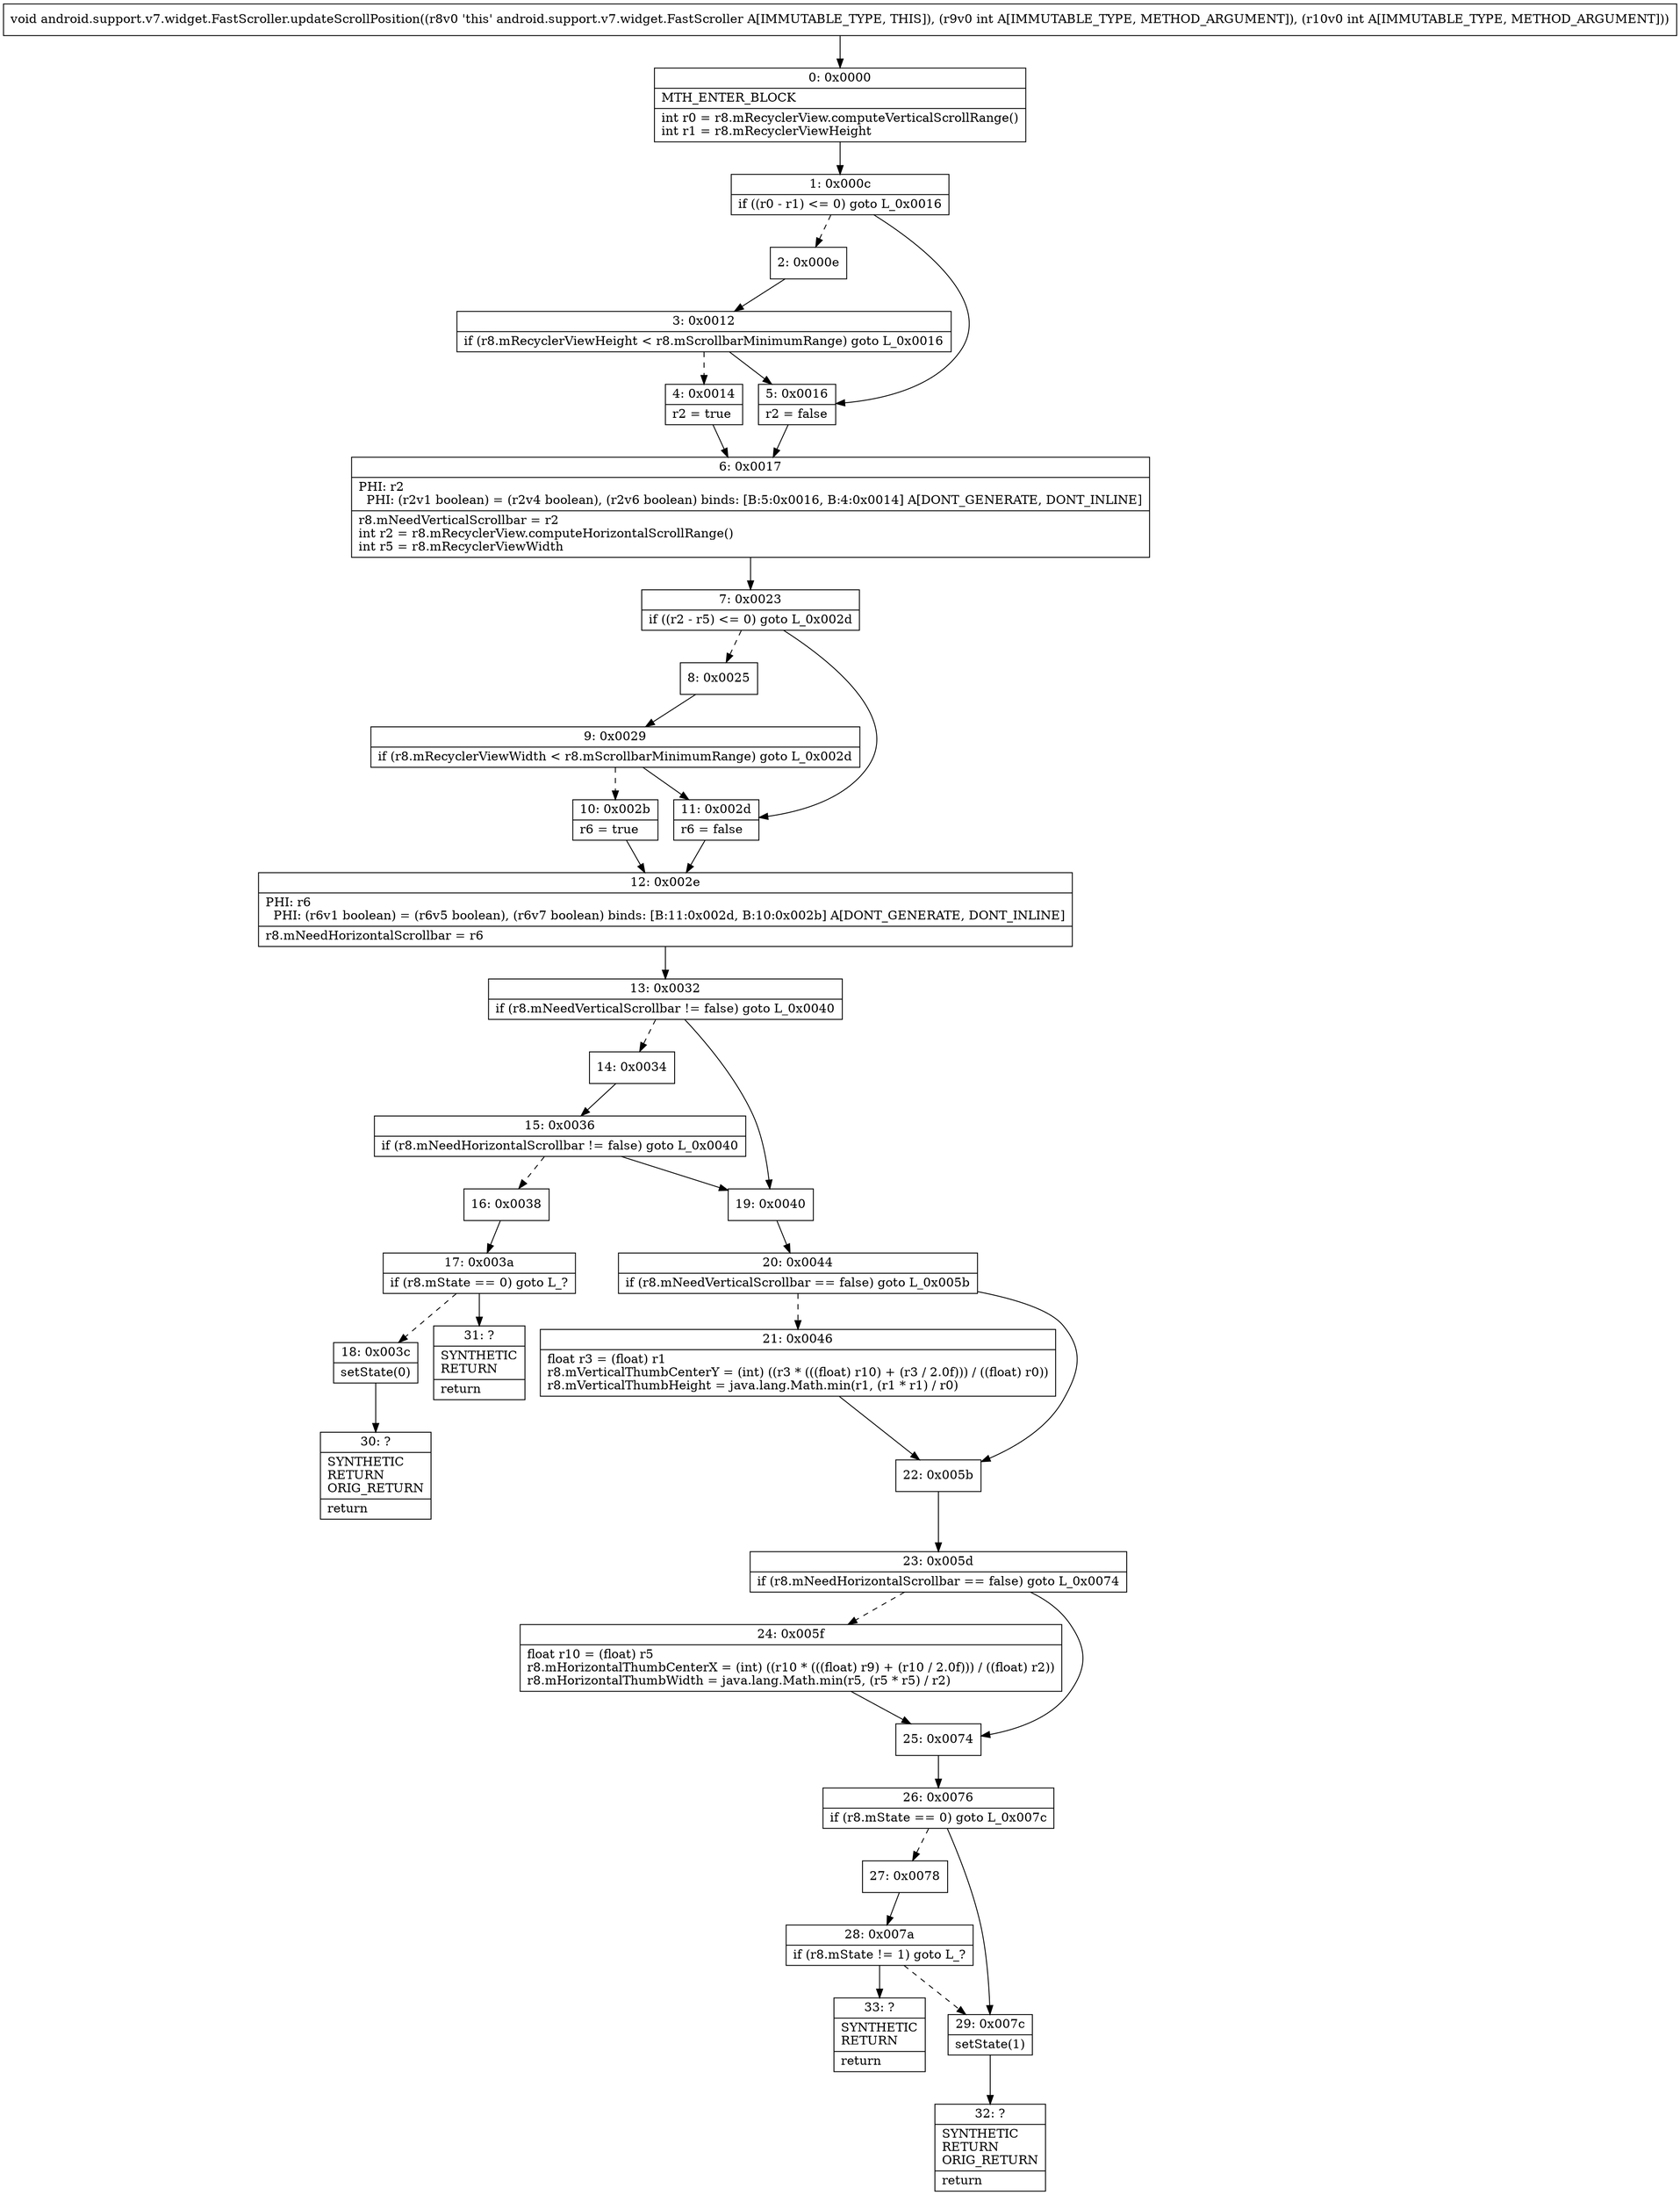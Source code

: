 digraph "CFG forandroid.support.v7.widget.FastScroller.updateScrollPosition(II)V" {
Node_0 [shape=record,label="{0\:\ 0x0000|MTH_ENTER_BLOCK\l|int r0 = r8.mRecyclerView.computeVerticalScrollRange()\lint r1 = r8.mRecyclerViewHeight\l}"];
Node_1 [shape=record,label="{1\:\ 0x000c|if ((r0 \- r1) \<= 0) goto L_0x0016\l}"];
Node_2 [shape=record,label="{2\:\ 0x000e}"];
Node_3 [shape=record,label="{3\:\ 0x0012|if (r8.mRecyclerViewHeight \< r8.mScrollbarMinimumRange) goto L_0x0016\l}"];
Node_4 [shape=record,label="{4\:\ 0x0014|r2 = true\l}"];
Node_5 [shape=record,label="{5\:\ 0x0016|r2 = false\l}"];
Node_6 [shape=record,label="{6\:\ 0x0017|PHI: r2 \l  PHI: (r2v1 boolean) = (r2v4 boolean), (r2v6 boolean) binds: [B:5:0x0016, B:4:0x0014] A[DONT_GENERATE, DONT_INLINE]\l|r8.mNeedVerticalScrollbar = r2\lint r2 = r8.mRecyclerView.computeHorizontalScrollRange()\lint r5 = r8.mRecyclerViewWidth\l}"];
Node_7 [shape=record,label="{7\:\ 0x0023|if ((r2 \- r5) \<= 0) goto L_0x002d\l}"];
Node_8 [shape=record,label="{8\:\ 0x0025}"];
Node_9 [shape=record,label="{9\:\ 0x0029|if (r8.mRecyclerViewWidth \< r8.mScrollbarMinimumRange) goto L_0x002d\l}"];
Node_10 [shape=record,label="{10\:\ 0x002b|r6 = true\l}"];
Node_11 [shape=record,label="{11\:\ 0x002d|r6 = false\l}"];
Node_12 [shape=record,label="{12\:\ 0x002e|PHI: r6 \l  PHI: (r6v1 boolean) = (r6v5 boolean), (r6v7 boolean) binds: [B:11:0x002d, B:10:0x002b] A[DONT_GENERATE, DONT_INLINE]\l|r8.mNeedHorizontalScrollbar = r6\l}"];
Node_13 [shape=record,label="{13\:\ 0x0032|if (r8.mNeedVerticalScrollbar != false) goto L_0x0040\l}"];
Node_14 [shape=record,label="{14\:\ 0x0034}"];
Node_15 [shape=record,label="{15\:\ 0x0036|if (r8.mNeedHorizontalScrollbar != false) goto L_0x0040\l}"];
Node_16 [shape=record,label="{16\:\ 0x0038}"];
Node_17 [shape=record,label="{17\:\ 0x003a|if (r8.mState == 0) goto L_?\l}"];
Node_18 [shape=record,label="{18\:\ 0x003c|setState(0)\l}"];
Node_19 [shape=record,label="{19\:\ 0x0040}"];
Node_20 [shape=record,label="{20\:\ 0x0044|if (r8.mNeedVerticalScrollbar == false) goto L_0x005b\l}"];
Node_21 [shape=record,label="{21\:\ 0x0046|float r3 = (float) r1\lr8.mVerticalThumbCenterY = (int) ((r3 * (((float) r10) + (r3 \/ 2.0f))) \/ ((float) r0))\lr8.mVerticalThumbHeight = java.lang.Math.min(r1, (r1 * r1) \/ r0)\l}"];
Node_22 [shape=record,label="{22\:\ 0x005b}"];
Node_23 [shape=record,label="{23\:\ 0x005d|if (r8.mNeedHorizontalScrollbar == false) goto L_0x0074\l}"];
Node_24 [shape=record,label="{24\:\ 0x005f|float r10 = (float) r5\lr8.mHorizontalThumbCenterX = (int) ((r10 * (((float) r9) + (r10 \/ 2.0f))) \/ ((float) r2))\lr8.mHorizontalThumbWidth = java.lang.Math.min(r5, (r5 * r5) \/ r2)\l}"];
Node_25 [shape=record,label="{25\:\ 0x0074}"];
Node_26 [shape=record,label="{26\:\ 0x0076|if (r8.mState == 0) goto L_0x007c\l}"];
Node_27 [shape=record,label="{27\:\ 0x0078}"];
Node_28 [shape=record,label="{28\:\ 0x007a|if (r8.mState != 1) goto L_?\l}"];
Node_29 [shape=record,label="{29\:\ 0x007c|setState(1)\l}"];
Node_30 [shape=record,label="{30\:\ ?|SYNTHETIC\lRETURN\lORIG_RETURN\l|return\l}"];
Node_31 [shape=record,label="{31\:\ ?|SYNTHETIC\lRETURN\l|return\l}"];
Node_32 [shape=record,label="{32\:\ ?|SYNTHETIC\lRETURN\lORIG_RETURN\l|return\l}"];
Node_33 [shape=record,label="{33\:\ ?|SYNTHETIC\lRETURN\l|return\l}"];
MethodNode[shape=record,label="{void android.support.v7.widget.FastScroller.updateScrollPosition((r8v0 'this' android.support.v7.widget.FastScroller A[IMMUTABLE_TYPE, THIS]), (r9v0 int A[IMMUTABLE_TYPE, METHOD_ARGUMENT]), (r10v0 int A[IMMUTABLE_TYPE, METHOD_ARGUMENT])) }"];
MethodNode -> Node_0;
Node_0 -> Node_1;
Node_1 -> Node_2[style=dashed];
Node_1 -> Node_5;
Node_2 -> Node_3;
Node_3 -> Node_4[style=dashed];
Node_3 -> Node_5;
Node_4 -> Node_6;
Node_5 -> Node_6;
Node_6 -> Node_7;
Node_7 -> Node_8[style=dashed];
Node_7 -> Node_11;
Node_8 -> Node_9;
Node_9 -> Node_10[style=dashed];
Node_9 -> Node_11;
Node_10 -> Node_12;
Node_11 -> Node_12;
Node_12 -> Node_13;
Node_13 -> Node_14[style=dashed];
Node_13 -> Node_19;
Node_14 -> Node_15;
Node_15 -> Node_16[style=dashed];
Node_15 -> Node_19;
Node_16 -> Node_17;
Node_17 -> Node_18[style=dashed];
Node_17 -> Node_31;
Node_18 -> Node_30;
Node_19 -> Node_20;
Node_20 -> Node_21[style=dashed];
Node_20 -> Node_22;
Node_21 -> Node_22;
Node_22 -> Node_23;
Node_23 -> Node_24[style=dashed];
Node_23 -> Node_25;
Node_24 -> Node_25;
Node_25 -> Node_26;
Node_26 -> Node_27[style=dashed];
Node_26 -> Node_29;
Node_27 -> Node_28;
Node_28 -> Node_29[style=dashed];
Node_28 -> Node_33;
Node_29 -> Node_32;
}

